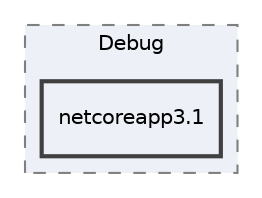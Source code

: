 digraph "netcoreapp3.1"
{
 // LATEX_PDF_SIZE
  edge [fontname="Helvetica",fontsize="10",labelfontname="Helvetica",labelfontsize="10"];
  node [fontname="Helvetica",fontsize="10",shape=record];
  compound=true
  subgraph clusterdir_6f31db974be594099c22c69298eaa32d {
    graph [ bgcolor="#edf0f7", pencolor="grey50", style="filled,dashed,", label="Debug", fontname="Helvetica", fontsize="10", URL="dir_6f31db974be594099c22c69298eaa32d.html"]
  dir_c437746de7c409dac832310d85af23d5 [shape=box, label="netcoreapp3.1", style="filled,bold,", fillcolor="#edf0f7", color="grey25", URL="dir_c437746de7c409dac832310d85af23d5.html"];
  }
}
